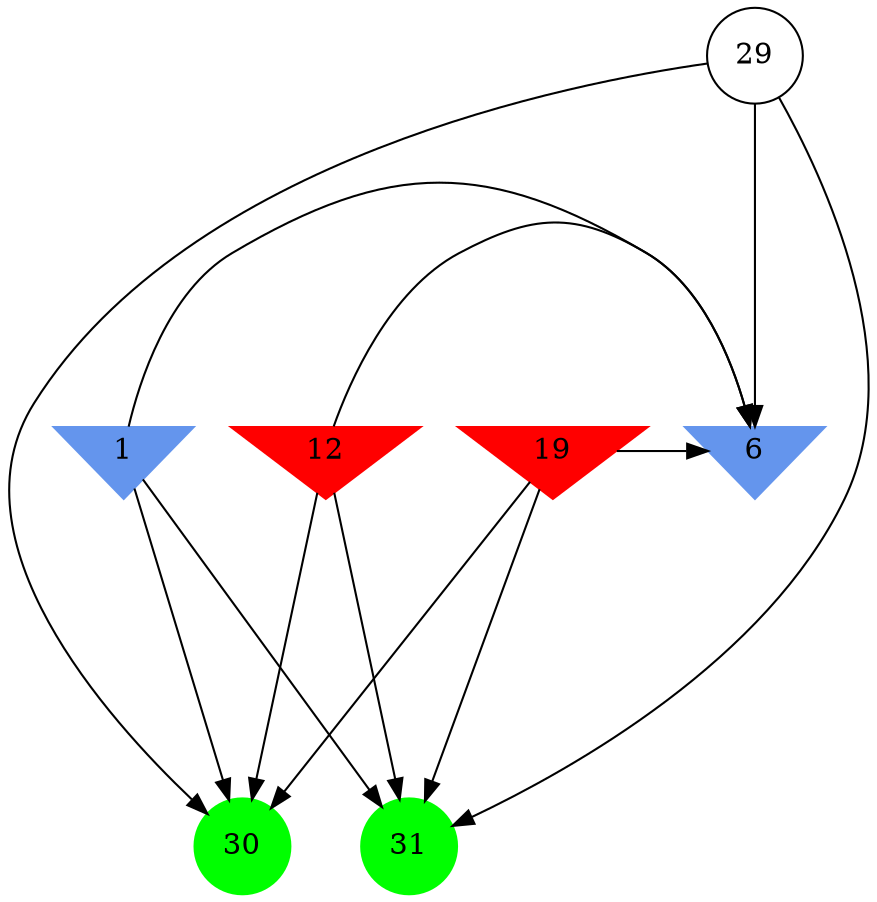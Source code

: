 digraph brain {
	ranksep=2.0;
	1 [shape=invtriangle,style=filled,color=cornflowerblue];
	6 [shape=invtriangle,style=filled,color=cornflowerblue];
	12 [shape=invtriangle,style=filled,color=red];
	19 [shape=invtriangle,style=filled,color=red];
	29 [shape=circle,color=black];
	30 [shape=circle,style=filled,color=green];
	31 [shape=circle,style=filled,color=green];
	1	->	31;
	1	->	30;
	1	->	6;
	12	->	31;
	12	->	30;
	12	->	6;
	19	->	31;
	19	->	30;
	19	->	6;
	29	->	31;
	29	->	30;
	29	->	6;
	{ rank=same; 1; 6; 12; 19; }
	{ rank=same; 29; }
	{ rank=same; 30; 31; }
}
